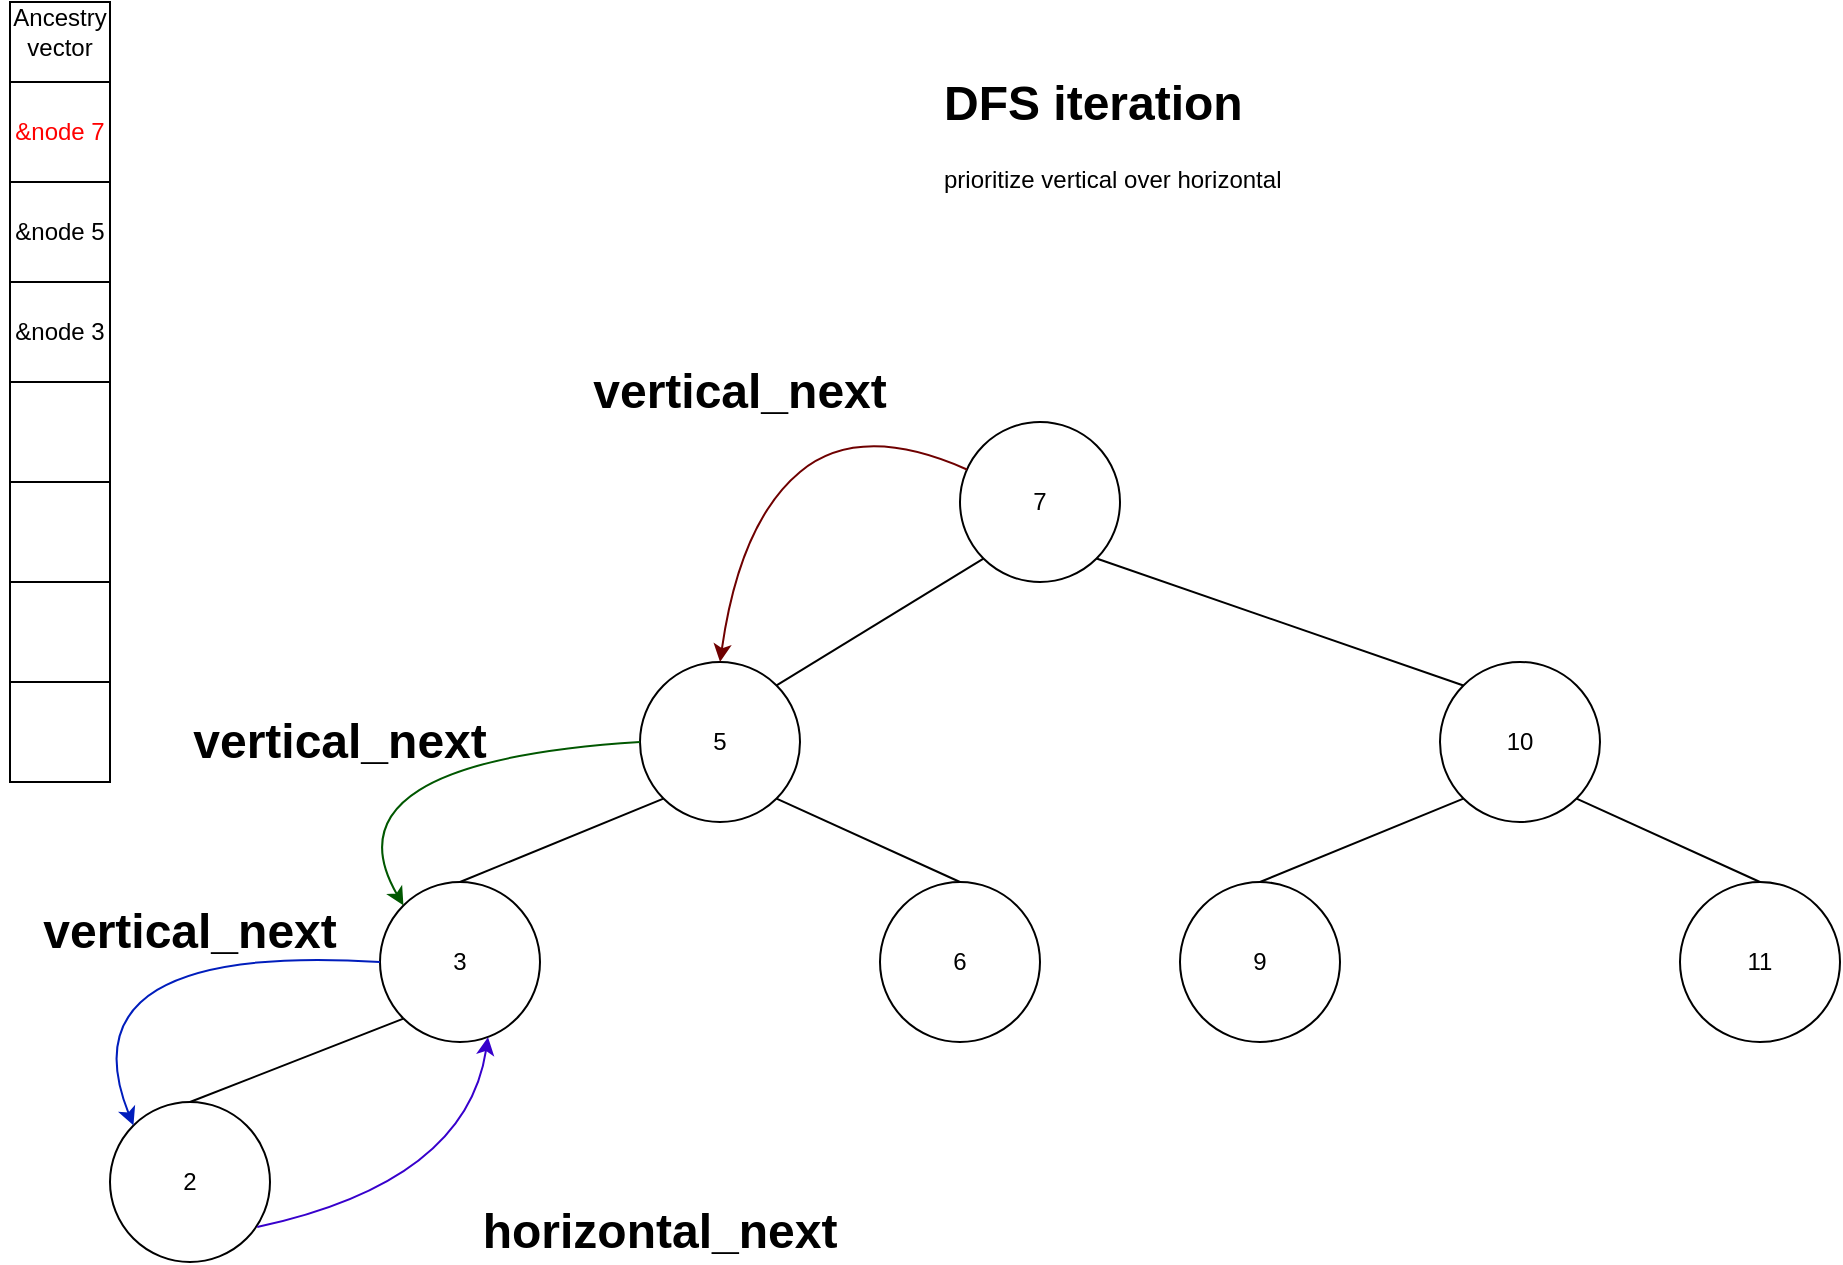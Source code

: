 <mxfile version="28.0.4">
  <diagram name="Page-1" id="do4UNG8VSl-iJ9QHqraf">
    <mxGraphModel dx="1088" dy="643" grid="1" gridSize="10" guides="1" tooltips="1" connect="1" arrows="1" fold="1" page="1" pageScale="1" pageWidth="850" pageHeight="1100" math="0" shadow="0">
      <root>
        <mxCell id="0" />
        <mxCell id="1" parent="0" />
        <mxCell id="ys1V8lBMiT9IMGqYGI88-1" value="7" style="ellipse;whiteSpace=wrap;html=1;aspect=fixed;" vertex="1" parent="1">
          <mxGeometry x="480" y="210" width="80" height="80" as="geometry" />
        </mxCell>
        <mxCell id="ys1V8lBMiT9IMGqYGI88-2" value="5" style="ellipse;whiteSpace=wrap;html=1;aspect=fixed;" vertex="1" parent="1">
          <mxGeometry x="320" y="330" width="80" height="80" as="geometry" />
        </mxCell>
        <mxCell id="ys1V8lBMiT9IMGqYGI88-4" value="3" style="ellipse;whiteSpace=wrap;html=1;aspect=fixed;" vertex="1" parent="1">
          <mxGeometry x="190" y="440" width="80" height="80" as="geometry" />
        </mxCell>
        <mxCell id="ys1V8lBMiT9IMGqYGI88-5" value="6" style="ellipse;whiteSpace=wrap;html=1;aspect=fixed;" vertex="1" parent="1">
          <mxGeometry x="440" y="440" width="80" height="80" as="geometry" />
        </mxCell>
        <mxCell id="ys1V8lBMiT9IMGqYGI88-6" value="10" style="ellipse;whiteSpace=wrap;html=1;aspect=fixed;" vertex="1" parent="1">
          <mxGeometry x="720" y="330" width="80" height="80" as="geometry" />
        </mxCell>
        <mxCell id="ys1V8lBMiT9IMGqYGI88-7" value="9" style="ellipse;whiteSpace=wrap;html=1;aspect=fixed;" vertex="1" parent="1">
          <mxGeometry x="590" y="440" width="80" height="80" as="geometry" />
        </mxCell>
        <mxCell id="ys1V8lBMiT9IMGqYGI88-8" value="11" style="ellipse;whiteSpace=wrap;html=1;aspect=fixed;" vertex="1" parent="1">
          <mxGeometry x="840" y="440" width="80" height="80" as="geometry" />
        </mxCell>
        <mxCell id="ys1V8lBMiT9IMGqYGI88-9" value="" style="endArrow=none;html=1;rounded=0;entryX=0;entryY=1;entryDx=0;entryDy=0;exitX=1;exitY=0;exitDx=0;exitDy=0;" edge="1" parent="1" source="ys1V8lBMiT9IMGqYGI88-2" target="ys1V8lBMiT9IMGqYGI88-1">
          <mxGeometry width="50" height="50" relative="1" as="geometry">
            <mxPoint x="440" y="330" as="sourcePoint" />
            <mxPoint x="490" y="280" as="targetPoint" />
          </mxGeometry>
        </mxCell>
        <mxCell id="ys1V8lBMiT9IMGqYGI88-10" value="" style="endArrow=none;html=1;rounded=0;entryX=0;entryY=0;entryDx=0;entryDy=0;exitX=1;exitY=1;exitDx=0;exitDy=0;" edge="1" parent="1" source="ys1V8lBMiT9IMGqYGI88-1" target="ys1V8lBMiT9IMGqYGI88-6">
          <mxGeometry width="50" height="50" relative="1" as="geometry">
            <mxPoint x="490" y="374" as="sourcePoint" />
            <mxPoint x="594" y="310" as="targetPoint" />
          </mxGeometry>
        </mxCell>
        <mxCell id="ys1V8lBMiT9IMGqYGI88-11" value="" style="endArrow=none;html=1;rounded=0;exitX=0.5;exitY=0;exitDx=0;exitDy=0;entryX=0;entryY=1;entryDx=0;entryDy=0;" edge="1" parent="1" source="ys1V8lBMiT9IMGqYGI88-7" target="ys1V8lBMiT9IMGqYGI88-6">
          <mxGeometry width="50" height="50" relative="1" as="geometry">
            <mxPoint x="670" y="390" as="sourcePoint" />
            <mxPoint x="720" y="340" as="targetPoint" />
          </mxGeometry>
        </mxCell>
        <mxCell id="ys1V8lBMiT9IMGqYGI88-12" value="" style="endArrow=none;html=1;rounded=0;exitX=0.5;exitY=0;exitDx=0;exitDy=0;entryX=1;entryY=1;entryDx=0;entryDy=0;" edge="1" parent="1" source="ys1V8lBMiT9IMGqYGI88-8" target="ys1V8lBMiT9IMGqYGI88-6">
          <mxGeometry width="50" height="50" relative="1" as="geometry">
            <mxPoint x="720" y="445.72" as="sourcePoint" />
            <mxPoint x="758.284" y="370.004" as="targetPoint" />
          </mxGeometry>
        </mxCell>
        <mxCell id="ys1V8lBMiT9IMGqYGI88-13" value="" style="endArrow=none;html=1;rounded=0;exitX=0.5;exitY=0;exitDx=0;exitDy=0;entryX=1;entryY=1;entryDx=0;entryDy=0;" edge="1" parent="1" source="ys1V8lBMiT9IMGqYGI88-5" target="ys1V8lBMiT9IMGqYGI88-2">
          <mxGeometry width="50" height="50" relative="1" as="geometry">
            <mxPoint x="470" y="424" as="sourcePoint" />
            <mxPoint x="494" y="370" as="targetPoint" />
          </mxGeometry>
        </mxCell>
        <mxCell id="ys1V8lBMiT9IMGqYGI88-14" value="" style="endArrow=none;html=1;rounded=0;exitX=0.5;exitY=0;exitDx=0;exitDy=0;entryX=0;entryY=1;entryDx=0;entryDy=0;" edge="1" parent="1" source="ys1V8lBMiT9IMGqYGI88-4" target="ys1V8lBMiT9IMGqYGI88-2">
          <mxGeometry width="50" height="50" relative="1" as="geometry">
            <mxPoint x="522" y="442" as="sourcePoint" />
            <mxPoint x="470" y="400" as="targetPoint" />
          </mxGeometry>
        </mxCell>
        <mxCell id="ys1V8lBMiT9IMGqYGI88-15" value="" style="rounded=0;whiteSpace=wrap;html=1;" vertex="1" parent="1">
          <mxGeometry x="5" width="50" height="390" as="geometry" />
        </mxCell>
        <mxCell id="ys1V8lBMiT9IMGqYGI88-16" value="Ancestry vector" style="text;html=1;align=center;verticalAlign=middle;whiteSpace=wrap;rounded=0;" vertex="1" parent="1">
          <mxGeometry width="60" height="30" as="geometry" />
        </mxCell>
        <mxCell id="ys1V8lBMiT9IMGqYGI88-17" value="&lt;font color=&quot;#ff0000&quot;&gt;&amp;amp;node 7&lt;/font&gt;" style="whiteSpace=wrap;html=1;aspect=fixed;" vertex="1" parent="1">
          <mxGeometry x="5" y="40" width="50" height="50" as="geometry" />
        </mxCell>
        <mxCell id="ys1V8lBMiT9IMGqYGI88-18" value="&lt;font style=&quot;color: light-dark(rgb(0, 0, 0), rgb(55, 255, 0));&quot;&gt;&amp;amp;node 5&lt;/font&gt;" style="whiteSpace=wrap;html=1;aspect=fixed;" vertex="1" parent="1">
          <mxGeometry x="5" y="90" width="50" height="50" as="geometry" />
        </mxCell>
        <mxCell id="ys1V8lBMiT9IMGqYGI88-19" value="&amp;amp;node 3" style="whiteSpace=wrap;html=1;aspect=fixed;" vertex="1" parent="1">
          <mxGeometry x="5" y="140" width="50" height="50" as="geometry" />
        </mxCell>
        <mxCell id="ys1V8lBMiT9IMGqYGI88-20" value="" style="whiteSpace=wrap;html=1;aspect=fixed;" vertex="1" parent="1">
          <mxGeometry x="5" y="190" width="50" height="50" as="geometry" />
        </mxCell>
        <mxCell id="ys1V8lBMiT9IMGqYGI88-21" value="" style="whiteSpace=wrap;html=1;aspect=fixed;direction=south;" vertex="1" parent="1">
          <mxGeometry x="5" y="240" width="50" height="50" as="geometry" />
        </mxCell>
        <mxCell id="ys1V8lBMiT9IMGqYGI88-22" value="" style="whiteSpace=wrap;html=1;aspect=fixed;" vertex="1" parent="1">
          <mxGeometry x="5" y="290" width="50" height="50" as="geometry" />
        </mxCell>
        <mxCell id="ys1V8lBMiT9IMGqYGI88-23" value="" style="whiteSpace=wrap;html=1;aspect=fixed;" vertex="1" parent="1">
          <mxGeometry x="5" y="340" width="50" height="50" as="geometry" />
        </mxCell>
        <mxCell id="ys1V8lBMiT9IMGqYGI88-26" value="" style="curved=1;endArrow=classic;html=1;rounded=0;entryX=0.5;entryY=0;entryDx=0;entryDy=0;fillColor=#a20025;strokeColor=light-dark(#6F0000,#FA0000);startSize=17;" edge="1" parent="1" source="ys1V8lBMiT9IMGqYGI88-1" target="ys1V8lBMiT9IMGqYGI88-2">
          <mxGeometry width="50" height="50" relative="1" as="geometry">
            <mxPoint x="380" y="190" as="sourcePoint" />
            <mxPoint x="340" y="320" as="targetPoint" />
            <Array as="points">
              <mxPoint x="430" y="210" />
              <mxPoint x="370" y="260" />
            </Array>
          </mxGeometry>
        </mxCell>
        <mxCell id="ys1V8lBMiT9IMGqYGI88-27" value="&lt;font style=&quot;font-size: 24px;&quot;&gt;&lt;b style=&quot;&quot;&gt;vertical_next&lt;/b&gt;&lt;/font&gt;" style="text;html=1;align=center;verticalAlign=middle;whiteSpace=wrap;rounded=0;" vertex="1" parent="1">
          <mxGeometry x="340" y="180" width="60" height="30" as="geometry" />
        </mxCell>
        <mxCell id="ys1V8lBMiT9IMGqYGI88-32" value="" style="curved=1;endArrow=classic;html=1;rounded=0;entryX=0;entryY=0;entryDx=0;entryDy=0;fillColor=#008a00;strokeColor=light-dark(#005700,#27CD10);startSize=17;exitX=0;exitY=0.5;exitDx=0;exitDy=0;" edge="1" parent="1" source="ys1V8lBMiT9IMGqYGI88-2" target="ys1V8lBMiT9IMGqYGI88-4">
          <mxGeometry width="50" height="50" relative="1" as="geometry">
            <mxPoint x="320" y="334" as="sourcePoint" />
            <mxPoint x="197" y="430" as="targetPoint" />
            <Array as="points">
              <mxPoint x="160" y="380" />
            </Array>
          </mxGeometry>
        </mxCell>
        <mxCell id="ys1V8lBMiT9IMGqYGI88-33" value="&lt;font style=&quot;font-size: 24px;&quot;&gt;&lt;b style=&quot;&quot;&gt;vertical_next&lt;/b&gt;&lt;/font&gt;" style="text;html=1;align=center;verticalAlign=middle;whiteSpace=wrap;rounded=0;" vertex="1" parent="1">
          <mxGeometry x="140" y="355" width="60" height="30" as="geometry" />
        </mxCell>
        <mxCell id="ys1V8lBMiT9IMGqYGI88-34" value="&lt;font style=&quot;font-size: 24px;&quot;&gt;&lt;b style=&quot;&quot;&gt;horizontal_next&lt;/b&gt;&lt;/font&gt;" style="text;html=1;align=center;verticalAlign=middle;whiteSpace=wrap;rounded=0;" vertex="1" parent="1">
          <mxGeometry x="300" y="600" width="60" height="30" as="geometry" />
        </mxCell>
        <mxCell id="ys1V8lBMiT9IMGqYGI88-35" value="&lt;h1 style=&quot;margin-top: 0px;&quot;&gt;DFS iteration&lt;/h1&gt;&lt;p&gt;prioritize vertical over horizontal&lt;/p&gt;" style="text;html=1;whiteSpace=wrap;overflow=hidden;rounded=0;" vertex="1" parent="1">
          <mxGeometry x="470" y="30" width="180" height="120" as="geometry" />
        </mxCell>
        <mxCell id="ys1V8lBMiT9IMGqYGI88-37" value="2" style="ellipse;whiteSpace=wrap;html=1;aspect=fixed;" vertex="1" parent="1">
          <mxGeometry x="55" y="550" width="80" height="80" as="geometry" />
        </mxCell>
        <mxCell id="ys1V8lBMiT9IMGqYGI88-38" value="" style="endArrow=none;html=1;rounded=0;exitX=0.5;exitY=0;exitDx=0;exitDy=0;entryX=0;entryY=1;entryDx=0;entryDy=0;" edge="1" parent="1" source="ys1V8lBMiT9IMGqYGI88-37" target="ys1V8lBMiT9IMGqYGI88-4">
          <mxGeometry width="50" height="50" relative="1" as="geometry">
            <mxPoint x="310" y="462" as="sourcePoint" />
            <mxPoint x="412" y="420" as="targetPoint" />
          </mxGeometry>
        </mxCell>
        <mxCell id="ys1V8lBMiT9IMGqYGI88-39" value="" style="curved=1;endArrow=classic;html=1;rounded=0;entryX=0;entryY=0;entryDx=0;entryDy=0;fillColor=#0050ef;strokeColor=#001DBC;startSize=17;exitX=0;exitY=0.5;exitDx=0;exitDy=0;" edge="1" parent="1" source="ys1V8lBMiT9IMGqYGI88-4" target="ys1V8lBMiT9IMGqYGI88-37">
          <mxGeometry width="50" height="50" relative="1" as="geometry">
            <mxPoint x="178" y="468" as="sourcePoint" />
            <mxPoint x="60" y="550" as="targetPoint" />
            <Array as="points">
              <mxPoint x="30" y="470" />
            </Array>
          </mxGeometry>
        </mxCell>
        <mxCell id="ys1V8lBMiT9IMGqYGI88-40" value="&lt;font style=&quot;font-size: 24px;&quot;&gt;&lt;b style=&quot;&quot;&gt;vertical_next&lt;/b&gt;&lt;/font&gt;" style="text;html=1;align=center;verticalAlign=middle;whiteSpace=wrap;rounded=0;" vertex="1" parent="1">
          <mxGeometry x="65" y="450" width="60" height="30" as="geometry" />
        </mxCell>
        <mxCell id="ys1V8lBMiT9IMGqYGI88-44" value="" style="curved=1;endArrow=classic;html=1;rounded=0;entryX=0.675;entryY=0.97;entryDx=0;entryDy=0;fillColor=#6a00ff;strokeColor=light-dark(#3700CC, #4400ff);startSize=17;exitX=0.92;exitY=0.781;exitDx=0;exitDy=0;exitPerimeter=0;entryPerimeter=0;" edge="1" parent="1" source="ys1V8lBMiT9IMGqYGI88-37" target="ys1V8lBMiT9IMGqYGI88-4">
          <mxGeometry width="50" height="50" relative="1" as="geometry">
            <mxPoint x="155.216" y="621.339" as="sourcePoint" />
            <mxPoint x="270" y="682" as="targetPoint" />
            <Array as="points">
              <mxPoint x="233" y="590" />
            </Array>
          </mxGeometry>
        </mxCell>
      </root>
    </mxGraphModel>
  </diagram>
</mxfile>
